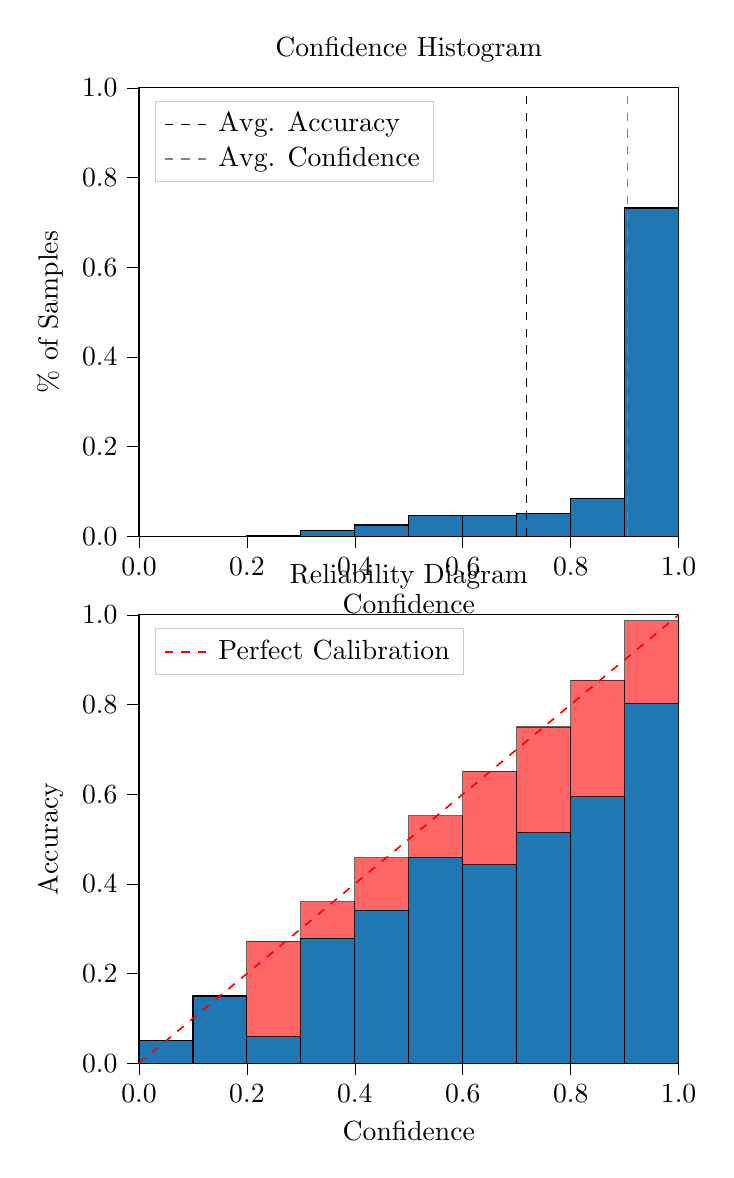% This file was created by tikzplotlib v0.9.8.
\begin{tikzpicture}

\definecolor{color0}{rgb}{0.122,0.467,0.706}

\begin{groupplot}[group style={group size=1 by 2}]
\nextgroupplot[
legend cell align={left},
legend style={
  fill opacity=0.8,
  draw opacity=1,
  text opacity=1,
  at={(0.03,0.97)},
  anchor=north west,
  draw=white!80!black
},
tick align=outside,
tick pos=left,
title={Confidence Histogram},
x grid style={white!69.02!black},
xlabel={Confidence},
xmin=0, xmax=1,
xtick style={color=black},
xtick={0,0.2,0.4,0.6,0.8,1},
xticklabels={0.0,0.2,0.4,0.6,0.8,1.0},
y grid style={white!69.02!black},
ylabel={\% of Samples},
ymin=0, ymax=1,
ytick style={color=black},
ytick={0,0.2,0.4,0.6,0.8,1},
yticklabels={0.0,0.2,0.4,0.6,0.8,1.0}
]
\draw[draw=black,fill=color0] (axis cs:-6.939e-18,0) rectangle (axis cs:0.1,0);
\draw[draw=black,fill=color0] (axis cs:0.1,0) rectangle (axis cs:0.2,0);
\draw[draw=black,fill=color0] (axis cs:0.2,0) rectangle (axis cs:0.3,0.002);
\draw[draw=black,fill=color0] (axis cs:0.3,0) rectangle (axis cs:0.4,0.013);
\draw[draw=black,fill=color0] (axis cs:0.4,0) rectangle (axis cs:0.5,0.025);
\draw[draw=black,fill=color0] (axis cs:0.5,0) rectangle (axis cs:0.6,0.047);
\draw[draw=black,fill=color0] (axis cs:0.6,0) rectangle (axis cs:0.7,0.046);
\draw[draw=black,fill=color0] (axis cs:0.7,0) rectangle (axis cs:0.8,0.051);
\draw[draw=black,fill=color0] (axis cs:0.8,0) rectangle (axis cs:0.9,0.085);
\draw[draw=black,fill=color0] (axis cs:0.9,0) rectangle (axis cs:1,0.732);
\addplot [semithick, black, dashed]
table {%
0.718 0
0.718 1
};
\addlegendentry{Avg. Accuracy}
\addplot [semithick, white!50.196!black, dashed]
table {%
0.905 0
0.905 1
};
\addlegendentry{Avg. Confidence}

\nextgroupplot[
legend cell align={left},
legend style={
  fill opacity=0.8,
  draw opacity=1,
  text opacity=1,
  at={(0.03,0.97)},
  anchor=north west,
  draw=white!80!black
},
tick align=outside,
tick pos=left,
title={Reliability Diagram},
x grid style={white!69.02!black},
xlabel={Confidence},
xmin=0, xmax=1,
xtick style={color=black},
xtick={0,0.2,0.4,0.6,0.8,1},
xticklabels={0.0,0.2,0.4,0.6,0.8,1.0},
y grid style={white!69.02!black},
ylabel={Accuracy},
ymin=0, ymax=1,
ytick style={color=black},
ytick={0,0.2,0.4,0.6,0.8,1},
yticklabels={0.0,0.2,0.4,0.6,0.8,1.0}
]
\draw[draw=black,fill=color0] (axis cs:-6.939e-18,0) rectangle (axis cs:0.1,0.05);
\draw[draw=black,fill=color0] (axis cs:0.1,0) rectangle (axis cs:0.2,0.15);
\draw[draw=black,fill=color0] (axis cs:0.2,0) rectangle (axis cs:0.3,0.059);
\draw[draw=black,fill=color0] (axis cs:0.3,0) rectangle (axis cs:0.4,0.279);
\draw[draw=black,fill=color0] (axis cs:0.4,0) rectangle (axis cs:0.5,0.341);
\draw[draw=black,fill=color0] (axis cs:0.5,0) rectangle (axis cs:0.6,0.459);
\draw[draw=black,fill=color0] (axis cs:0.6,0) rectangle (axis cs:0.7,0.443);
\draw[draw=black,fill=color0] (axis cs:0.7,0) rectangle (axis cs:0.8,0.514);
\draw[draw=black,fill=color0] (axis cs:0.8,0) rectangle (axis cs:0.9,0.595);
\draw[draw=black,fill=color0] (axis cs:0.9,0) rectangle (axis cs:1,0.803);
\draw[draw=black,fill=red,opacity=0.6] (axis cs:-6.939e-18,0.05) rectangle (axis cs:0.1,0.05);
\draw[draw=black,fill=red,opacity=0.6] (axis cs:0.1,0.15) rectangle (axis cs:0.2,0.15);
\draw[draw=black,fill=red,opacity=0.6] (axis cs:0.2,0.059) rectangle (axis cs:0.3,0.272);
\draw[draw=black,fill=red,opacity=0.6] (axis cs:0.3,0.279) rectangle (axis cs:0.4,0.36);
\draw[draw=black,fill=red,opacity=0.6] (axis cs:0.4,0.341) rectangle (axis cs:0.5,0.458);
\draw[draw=black,fill=red,opacity=0.6] (axis cs:0.5,0.459) rectangle (axis cs:0.6,0.552);
\draw[draw=black,fill=red,opacity=0.6] (axis cs:0.6,0.443) rectangle (axis cs:0.7,0.651);
\draw[draw=black,fill=red,opacity=0.6] (axis cs:0.7,0.514) rectangle (axis cs:0.8,0.75);
\draw[draw=black,fill=red,opacity=0.6] (axis cs:0.8,0.595) rectangle (axis cs:0.9,0.854);
\draw[draw=black,fill=red,opacity=0.6] (axis cs:0.9,0.803) rectangle (axis cs:1,0.987);
\addplot [semithick, red, dashed]
table {%
0 0
1 1
};
\addlegendentry{Perfect Calibration}
\end{groupplot}

\end{tikzpicture}
